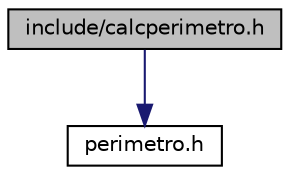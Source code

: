digraph "include/calcperimetro.h"
{
  edge [fontname="Helvetica",fontsize="10",labelfontname="Helvetica",labelfontsize="10"];
  node [fontname="Helvetica",fontsize="10",shape=record];
  Node1 [label="include/calcperimetro.h",height=0.2,width=0.4,color="black", fillcolor="grey75", style="filled", fontcolor="black"];
  Node1 -> Node2 [color="midnightblue",fontsize="10",style="solid",fontname="Helvetica"];
  Node2 [label="perimetro.h",height=0.2,width=0.4,color="black", fillcolor="white", style="filled",URL="$perimetro_8h.html",tooltip="Arquivo cabeçalho contendo a definição das funções que calculam o perímetro de figuras geométricas pl..."];
}
